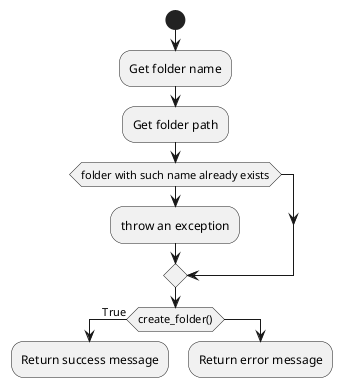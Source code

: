 @startuml
'https://plantuml.com/activity-diagram-beta

start
    :Get folder name;
    :Get folder path;

    if (folder with such name already exists) then
        :throw an exception;
    endif

    if (create_folder()) is (True) then
        :Return success message;
        kill
    else
        :Return error message;
        kill
    endif
@enduml
